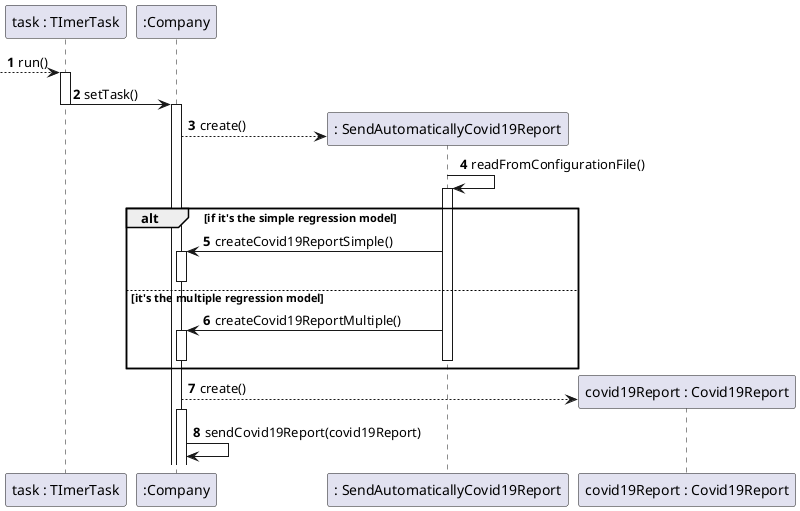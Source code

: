 @startuml
'https://plantuml.com/sequence-diagram

autonumber

participant "task : TImerTask" as Task
participant ":Company" as Comp


--> Task : run()
activate Task

Task -> Comp : setTask()
deactivate Task
activate Comp
Comp --> ": SendAutomaticallyCovid19Report"** : create()


": SendAutomaticallyCovid19Report"->": SendAutomaticallyCovid19Report" : readFromConfigurationFile()
activate ": SendAutomaticallyCovid19Report"
alt if it's the simple regression model
": SendAutomaticallyCovid19Report"->Comp : createCovid19ReportSimple()
activate Comp
deactivate Comp
else it's the multiple regression model
": SendAutomaticallyCovid19Report"->Comp : createCovid19ReportMultiple()
activate Comp
deactivate Comp
deactivate ": SendAutomaticallyCovid19Report"
end


Comp-->"covid19Report : Covid19Report"** : create()
activate Comp
deactivate Comp
Comp->Comp : sendCovid19Report(covid19Report)

deactivate Task

@enduml